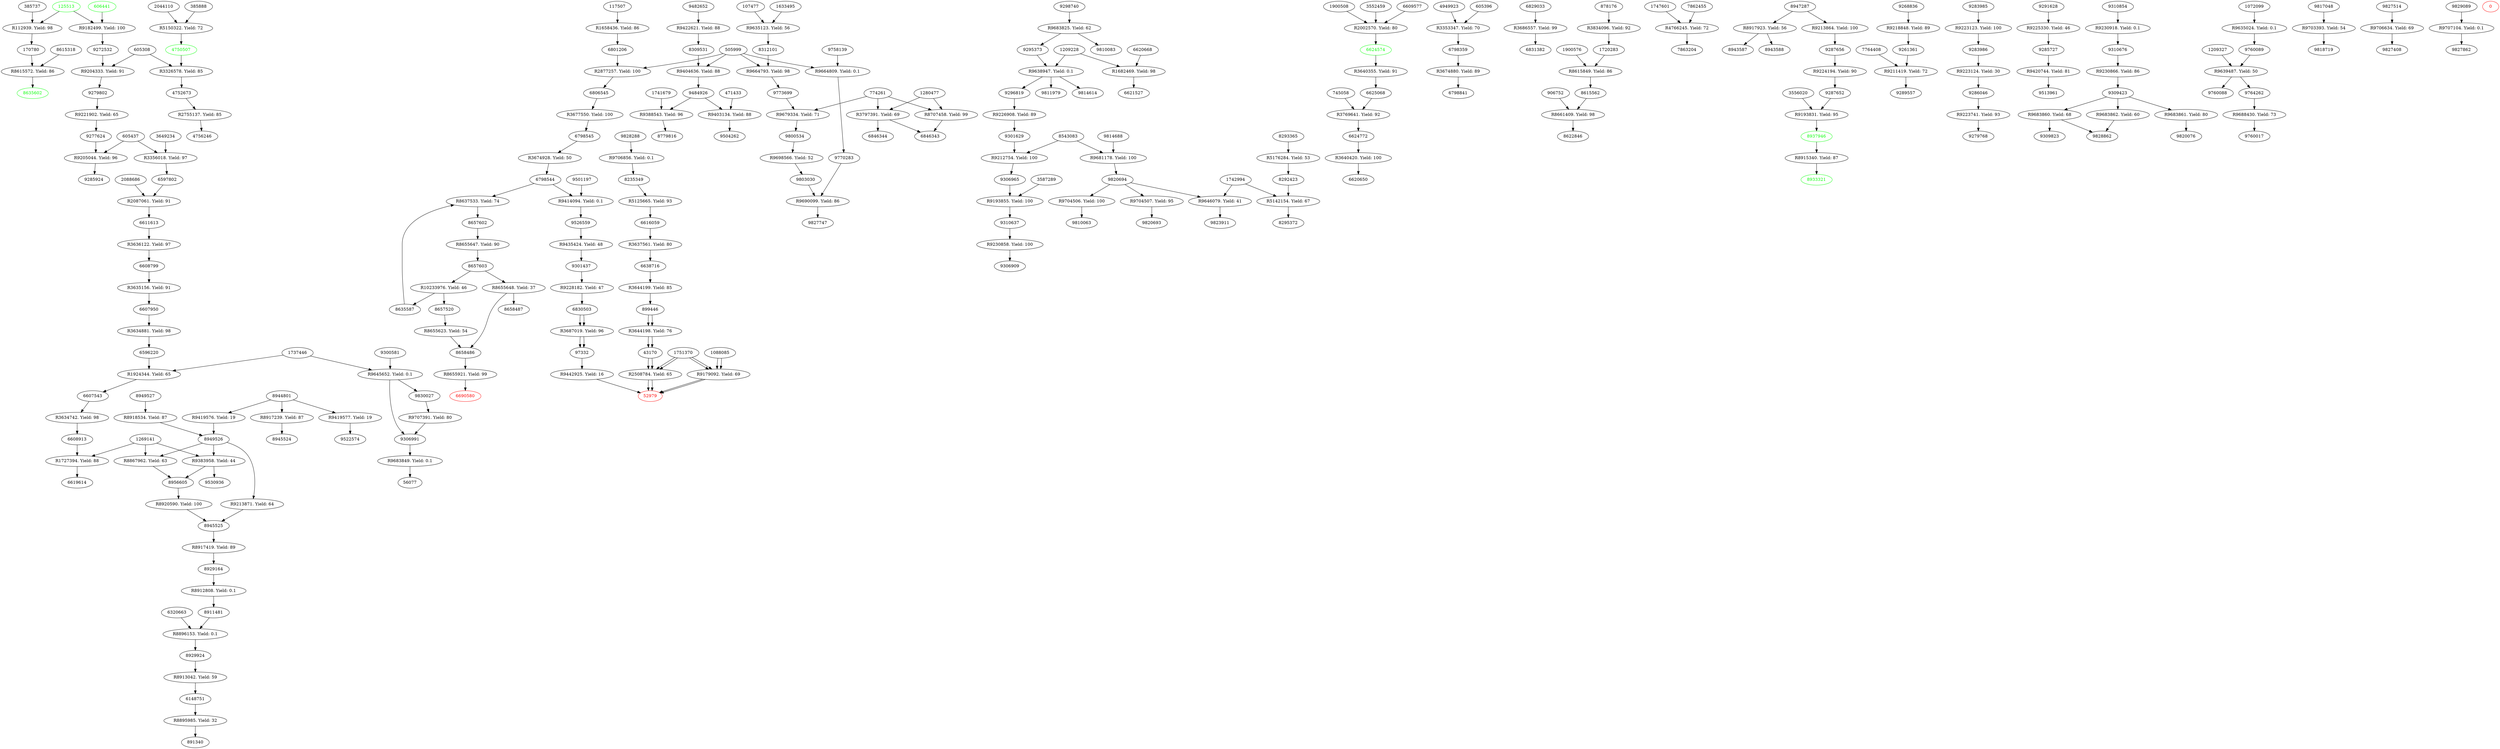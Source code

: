 digraph G { 
{
	R112939 [label = "R112939. Yield: 98"]
	R1658436 [label = "R1658436. Yield: 86"]
	R1682469 [label = "R1682469. Yield: 98"]
	R1727394 [label = "R1727394. Yield: 88"]
	R1924344 [label = "R1924344. Yield: 65"]
	R2002570 [label = "R2002570. Yield: 80"]
	R2087061 [label = "R2087061. Yield: 91"]
	R2508784 [label = "R2508784. Yield: 65"]
	R2755137 [label = "R2755137. Yield: 85"]
	R2877257 [label = "R2877257. Yield: 100"]
	R3326578 [label = "R3326578. Yield: 85"]
	R3353347 [label = "R3353347. Yield: 70"]
	R3356018 [label = "R3356018. Yield: 97"]
	R3634742 [label = "R3634742. Yield: 98"]
	R3634881 [label = "R3634881. Yield: 98"]
	R3635156 [label = "R3635156. Yield: 91"]
	R3636122 [label = "R3636122. Yield: 97"]
	R3637561 [label = "R3637561. Yield: 80"]
	R3640355 [label = "R3640355. Yield: 91"]
	R3640420 [label = "R3640420. Yield: 100"]
	R3644198 [label = "R3644198. Yield: 76"]
	R3644199 [label = "R3644199. Yield: 85"]
	R3674880 [label = "R3674880. Yield: 89"]
	R3674928 [label = "R3674928. Yield: 50"]
	R3677550 [label = "R3677550. Yield: 100"]
	R3686557 [label = "R3686557. Yield: 99"]
	R3687019 [label = "R3687019. Yield: 96"]
	R3769641 [label = "R3769641. Yield: 92"]
	R3797391 [label = "R3797391. Yield: 69"]
	R3834096 [label = "R3834096. Yield: 92"]
	R4766245 [label = "R4766245. Yield: 72"]
	R5125665 [label = "R5125665. Yield: 93"]
	R5142154 [label = "R5142154. Yield: 67"]
	R5150322 [label = "R5150322. Yield: 72"]
	R5176284 [label = "R5176284. Yield: 53"]
	R8615572 [label = "R8615572. Yield: 86"]
	R8615849 [label = "R8615849. Yield: 86"]
	R8637533 [label = "R8637533. Yield: 74"]
	R8655623 [label = "R8655623. Yield: 54"]
	R8655647 [label = "R8655647. Yield: 90"]
	R8655648 [label = "R8655648. Yield: 37"]
	R8655921 [label = "R8655921. Yield: 99"]
	R8661409 [label = "R8661409. Yield: 98"]
	R8707458 [label = "R8707458. Yield: 99"]
	R8867962 [label = "R8867962. Yield: 63"]
	R8895985 [label = "R8895985. Yield: 32"]
	R8896153 [label = "R8896153. Yield: 0.1"]
	R8912808 [label = "R8912808. Yield: 0.1"]
	R8913042 [label = "R8913042. Yield: 59"]
	R8915340 [label = "R8915340. Yield: 87"]
	R8917239 [label = "R8917239. Yield: 87"]
	R8917419 [label = "R8917419. Yield: 89"]
	R8917923 [label = "R8917923. Yield: 56"]
	R8918534 [label = "R8918534. Yield: 87"]
	R8920590 [label = "R8920590. Yield: 100"]
	R9179092 [label = "R9179092. Yield: 69"]
	R9182499 [label = "R9182499. Yield: 100"]
	R9193831 [label = "R9193831. Yield: 95"]
	R9193855 [label = "R9193855. Yield: 100"]
	R9204333 [label = "R9204333. Yield: 91"]
	R9205044 [label = "R9205044. Yield: 96"]
	R9211419 [label = "R9211419. Yield: 72"]
	R9212754 [label = "R9212754. Yield: 100"]
	R9213864 [label = "R9213864. Yield: 100"]
	R9213871 [label = "R9213871. Yield: 64"]
	R9218848 [label = "R9218848. Yield: 89"]
	R9221902 [label = "R9221902. Yield: 65"]
	R9223123 [label = "R9223123. Yield: 100"]
	R9223124 [label = "R9223124. Yield: 30"]
	R9223741 [label = "R9223741. Yield: 93"]
	R9224194 [label = "R9224194. Yield: 90"]
	R9225330 [label = "R9225330. Yield: 46"]
	R9226908 [label = "R9226908. Yield: 89"]
	R9228182 [label = "R9228182. Yield: 47"]
	R9230858 [label = "R9230858. Yield: 100"]
	R9230866 [label = "R9230866. Yield: 86"]
	R9230918 [label = "R9230918. Yield: 0.1"]
	R9383958 [label = "R9383958. Yield: 44"]
	R9388543 [label = "R9388543. Yield: 96"]
	R9403134 [label = "R9403134. Yield: 88"]
	R9404636 [label = "R9404636. Yield: 88"]
	R9414094 [label = "R9414094. Yield: 0.1"]
	R9419576 [label = "R9419576. Yield: 19"]
	R9419577 [label = "R9419577. Yield: 19"]
	R9420744 [label = "R9420744. Yield: 81"]
	R9422621 [label = "R9422621. Yield: 88"]
	R9435424 [label = "R9435424. Yield: 48"]
	R9442925 [label = "R9442925. Yield: 16"]
	R9635024 [label = "R9635024. Yield: 0.1"]
	R9635123 [label = "R9635123. Yield: 56"]
	R9638947 [label = "R9638947. Yield: 0.1"]
	R9639487 [label = "R9639487. Yield: 50"]
	R9645652 [label = "R9645652. Yield: 0.1"]
	R9646079 [label = "R9646079. Yield: 41"]
	R9664793 [label = "R9664793. Yield: 98"]
	R9664809 [label = "R9664809. Yield: 0.1"]
	R9679334 [label = "R9679334. Yield: 71"]
	R9681178 [label = "R9681178. Yield: 100"]
	R9683825 [label = "R9683825. Yield: 62"]
	R9683849 [label = "R9683849. Yield: 0.1"]
	R9683860 [label = "R9683860. Yield: 68"]
	R9683861 [label = "R9683861. Yield: 80"]
	R9683862 [label = "R9683862. Yield: 60"]
	R9688430 [label = "R9688430. Yield: 73"]
	R9690099 [label = "R9690099. Yield: 86"]
	R9698566 [label = "R9698566. Yield: 52"]
	R9703393 [label = "R9703393. Yield: 54"]
	R9704506 [label = "R9704506. Yield: 100"]
	R9704507 [label = "R9704507. Yield: 95"]
	R9706634 [label = "R9706634. Yield: 69"]
	R9706856 [label = "R9706856. Yield: 0.1"]
	R9707104 [label = "R9707104. Yield: 0.1"]
	R9707391 [label = "R9707391. Yield: 80"]
	R10233976 [label = "R10233976. Yield: 46"]
	8937946 [color = green, fontcolor = green]
	0 [color = green, fontcolor = green]
	0 [color = green, fontcolor = green]
	6624574 [color = green, fontcolor = green]
	8635602 [color = green, fontcolor = green]
	125513 [color = green, fontcolor = green]
	606441 [color = green, fontcolor = green]
	4750507 [color = green, fontcolor = green]
	8933321 [color = green, fontcolor = green]
	52979 [color = red, fontcolor = red]
	6690580 [color = red, fontcolor = red]
	0 [color = red, fontcolor = red]
}
	R112939 -> 170780;
	125513 -> R112939;
	385737 -> R112939;
	R1658436 -> 6801206;
	117507 -> R1658436;
	R1682469 -> 6621527;
	1209228 -> R1682469;
	6620668 -> R1682469;
	R1727394 -> 6619614;
	1269141 -> R1727394;
	6608913 -> R1727394;
	R1924344 -> 6607543;
	1737446 -> R1924344;
	6596220 -> R1924344;
	R2002570 -> 6624574;
	1900508 -> R2002570;
	3552459 -> R2002570;
	6609577 -> R2002570;
	R2087061 -> 6611613;
	2088686 -> R2087061;
	6597802 -> R2087061;
	R2508784 -> 52979;
	R2508784 -> 52979;
	1751370 -> R2508784;
	43170 -> R2508784;
	1751370 -> R2508784;
	43170 -> R2508784;
	R2755137 -> 4756246;
	4752673 -> R2755137;
	R2877257 -> 6806545;
	505999 -> R2877257;
	6801206 -> R2877257;
	R3326578 -> 4752673;
	4750507 -> R3326578;
	605308 -> R3326578;
	R3353347 -> 6798359;
	4949923 -> R3353347;
	605396 -> R3353347;
	R3356018 -> 6597802;
	3649234 -> R3356018;
	605437 -> R3356018;
	R3634742 -> 6608913;
	6607543 -> R3634742;
	R3634881 -> 6596220;
	6607950 -> R3634881;
	R3635156 -> 6607950;
	6608799 -> R3635156;
	R3636122 -> 6608799;
	6611613 -> R3636122;
	R3637561 -> 6638716;
	6616059 -> R3637561;
	R3640355 -> 6625068;
	6624574 -> R3640355;
	R3640420 -> 6620650;
	6624772 -> R3640420;
	R3644198 -> 43170;
	R3644198 -> 43170;
	899446 -> R3644198;
	899446 -> R3644198;
	R3644199 -> 899446;
	6638716 -> R3644199;
	R3674880 -> 6798841;
	6798359 -> R3674880;
	R3674928 -> 6798544;
	6798545 -> R3674928;
	R3677550 -> 6798545;
	6806545 -> R3677550;
	R3686557 -> 6831382;
	6829033 -> R3686557;
	R3687019 -> 97332;
	R3687019 -> 97332;
	6830503 -> R3687019;
	6830503 -> R3687019;
	R3769641 -> 6624772;
	6625068 -> R3769641;
	745058 -> R3769641;
	R3797391 -> 6846343;
	R3797391 -> 6846344;
	1280477 -> R3797391;
	774261 -> R3797391;
	R3834096 -> 1720283;
	878176 -> R3834096;
	R4766245 -> 7863204;
	1747601 -> R4766245;
	7862455 -> R4766245;
	R5125665 -> 6616059;
	8235349 -> R5125665;
	R5142154 -> 8295372;
	1742994 -> R5142154;
	8292423 -> R5142154;
	R5150322 -> 4750507;
	2044110 -> R5150322;
	385888 -> R5150322;
	R5176284 -> 8292423;
	8293365 -> R5176284;
	R8615572 -> 8635602;
	170780 -> R8615572;
	8615318 -> R8615572;
	R8615849 -> 8615562;
	1720283 -> R8615849;
	1900576 -> R8615849;
	R8637533 -> 8657602;
	6798544 -> R8637533;
	8635587 -> R8637533;
	R8655623 -> 8658486;
	8657520 -> R8655623;
	R8655647 -> 8657603;
	8657602 -> R8655647;
	R8655648 -> 8658486;
	R8655648 -> 8658487;
	8657603 -> R8655648;
	R8655921 -> 6690580;
	8658486 -> R8655921;
	R8661409 -> 8622846;
	8615562 -> R8661409;
	906752 -> R8661409;
	R8707458 -> 6846343;
	1280477 -> R8707458;
	774261 -> R8707458;
	R8867962 -> 8956605;
	1269141 -> R8867962;
	8949526 -> R8867962;
	R8895985 -> 891340;
	6148751 -> R8895985;
	R8896153 -> 8929924;
	6320663 -> R8896153;
	8911481 -> R8896153;
	R8912808 -> 8911481;
	8929164 -> R8912808;
	R8913042 -> 6148751;
	8929924 -> R8913042;
	R8915340 -> 8933321;
	8937946 -> R8915340;
	R8917239 -> 8945524;
	8944801 -> R8917239;
	R8917419 -> 8929164;
	8945525 -> R8917419;
	R8917923 -> 8943587;
	R8917923 -> 8943588;
	8947287 -> R8917923;
	R8918534 -> 8949526;
	8949527 -> R8918534;
	R8920590 -> 8945525;
	8956605 -> R8920590;
	R9179092 -> 52979;
	R9179092 -> 52979;
	1088085 -> R9179092;
	1751370 -> R9179092;
	1088085 -> R9179092;
	1751370 -> R9179092;
	R9182499 -> 9272532;
	125513 -> R9182499;
	606441 -> R9182499;
	R9193831 -> 8937946;
	3556020 -> R9193831;
	9287652 -> R9193831;
	R9193855 -> 9310637;
	3587289 -> R9193855;
	9306965 -> R9193855;
	R9204333 -> 9279802;
	605308 -> R9204333;
	9272532 -> R9204333;
	R9205044 -> 9285924;
	605437 -> R9205044;
	9277624 -> R9205044;
	R9211419 -> 9289557;
	7764408 -> R9211419;
	9261361 -> R9211419;
	R9212754 -> 9306965;
	8543083 -> R9212754;
	9301629 -> R9212754;
	R9213864 -> 9287656;
	8947287 -> R9213864;
	R9213871 -> 8945525;
	8949526 -> R9213871;
	R9218848 -> 9261361;
	9268836 -> R9218848;
	R9221902 -> 9277624;
	9279802 -> R9221902;
	R9223123 -> 9283986;
	9283985 -> R9223123;
	R9223124 -> 9286046;
	9283986 -> R9223124;
	R9223741 -> 9279768;
	9286046 -> R9223741;
	R9224194 -> 9287652;
	9287656 -> R9224194;
	R9225330 -> 9285727;
	9291628 -> R9225330;
	R9226908 -> 9301629;
	9296819 -> R9226908;
	R9228182 -> 6830503;
	9301437 -> R9228182;
	R9230858 -> 9306909;
	9310637 -> R9230858;
	R9230866 -> 9309423;
	9310676 -> R9230866;
	R9230918 -> 9310676;
	9310854 -> R9230918;
	R9383958 -> 8956605;
	R9383958 -> 9530936;
	1269141 -> R9383958;
	8949526 -> R9383958;
	R9388543 -> 8779816;
	1741679 -> R9388543;
	9484926 -> R9388543;
	R9403134 -> 9504262;
	471433 -> R9403134;
	9484926 -> R9403134;
	R9404636 -> 9484926;
	505999 -> R9404636;
	8309531 -> R9404636;
	R9414094 -> 9526559;
	6798544 -> R9414094;
	9501197 -> R9414094;
	R9419576 -> 8949526;
	8944801 -> R9419576;
	R9419577 -> 9522574;
	8944801 -> R9419577;
	R9420744 -> 9513961;
	9285727 -> R9420744;
	R9422621 -> 8309531;
	9482652 -> R9422621;
	R9435424 -> 9301437;
	9526559 -> R9435424;
	R9442925 -> 52979;
	97332 -> R9442925;
	R9635024 -> 9760089;
	1072099 -> R9635024;
	R9635123 -> 8312101;
	107477 -> R9635123;
	1633495 -> R9635123;
	R9638947 -> 9296819;
	R9638947 -> 9811979;
	R9638947 -> 9814614;
	1209228 -> R9638947;
	9295373 -> R9638947;
	R9639487 -> 9760088;
	R9639487 -> 9764262;
	1209327 -> R9639487;
	9760089 -> R9639487;
	R9645652 -> 9306991;
	R9645652 -> 9830027;
	1737446 -> R9645652;
	9300581 -> R9645652;
	R9646079 -> 9823911;
	1742994 -> R9646079;
	9820694 -> R9646079;
	R9664793 -> 9773699;
	505999 -> R9664793;
	8312101 -> R9664793;
	R9664809 -> 9770283;
	505999 -> R9664809;
	9758139 -> R9664809;
	R9679334 -> 9800534;
	774261 -> R9679334;
	9773699 -> R9679334;
	R9681178 -> 9820694;
	8543083 -> R9681178;
	9814688 -> R9681178;
	R9683825 -> 9295373;
	R9683825 -> 9810083;
	9298740 -> R9683825;
	R9683849 -> 56077;
	9306991 -> R9683849;
	R9683860 -> 9309823;
	R9683860 -> 9828862;
	9309423 -> R9683860;
	R9683861 -> 9820076;
	9309423 -> R9683861;
	R9683862 -> 9828862;
	9309423 -> R9683862;
	R9688430 -> 9760017;
	9764262 -> R9688430;
	R9690099 -> 9827747;
	9770283 -> R9690099;
	9803030 -> R9690099;
	R9698566 -> 9803030;
	9800534 -> R9698566;
	R9703393 -> 9818719;
	9817048 -> R9703393;
	R9704506 -> 9810063;
	9820694 -> R9704506;
	R9704507 -> 9820693;
	9820694 -> R9704507;
	R9706634 -> 9827408;
	9827514 -> R9706634;
	R9706856 -> 8235349;
	9828288 -> R9706856;
	R9707104 -> 9827862;
	9829089 -> R9707104;
	R9707391 -> 9306991;
	9830027 -> R9707391;
	R10233976 -> 8635587;
	R10233976 -> 8657520;
	8657603 -> R10233976;
}
